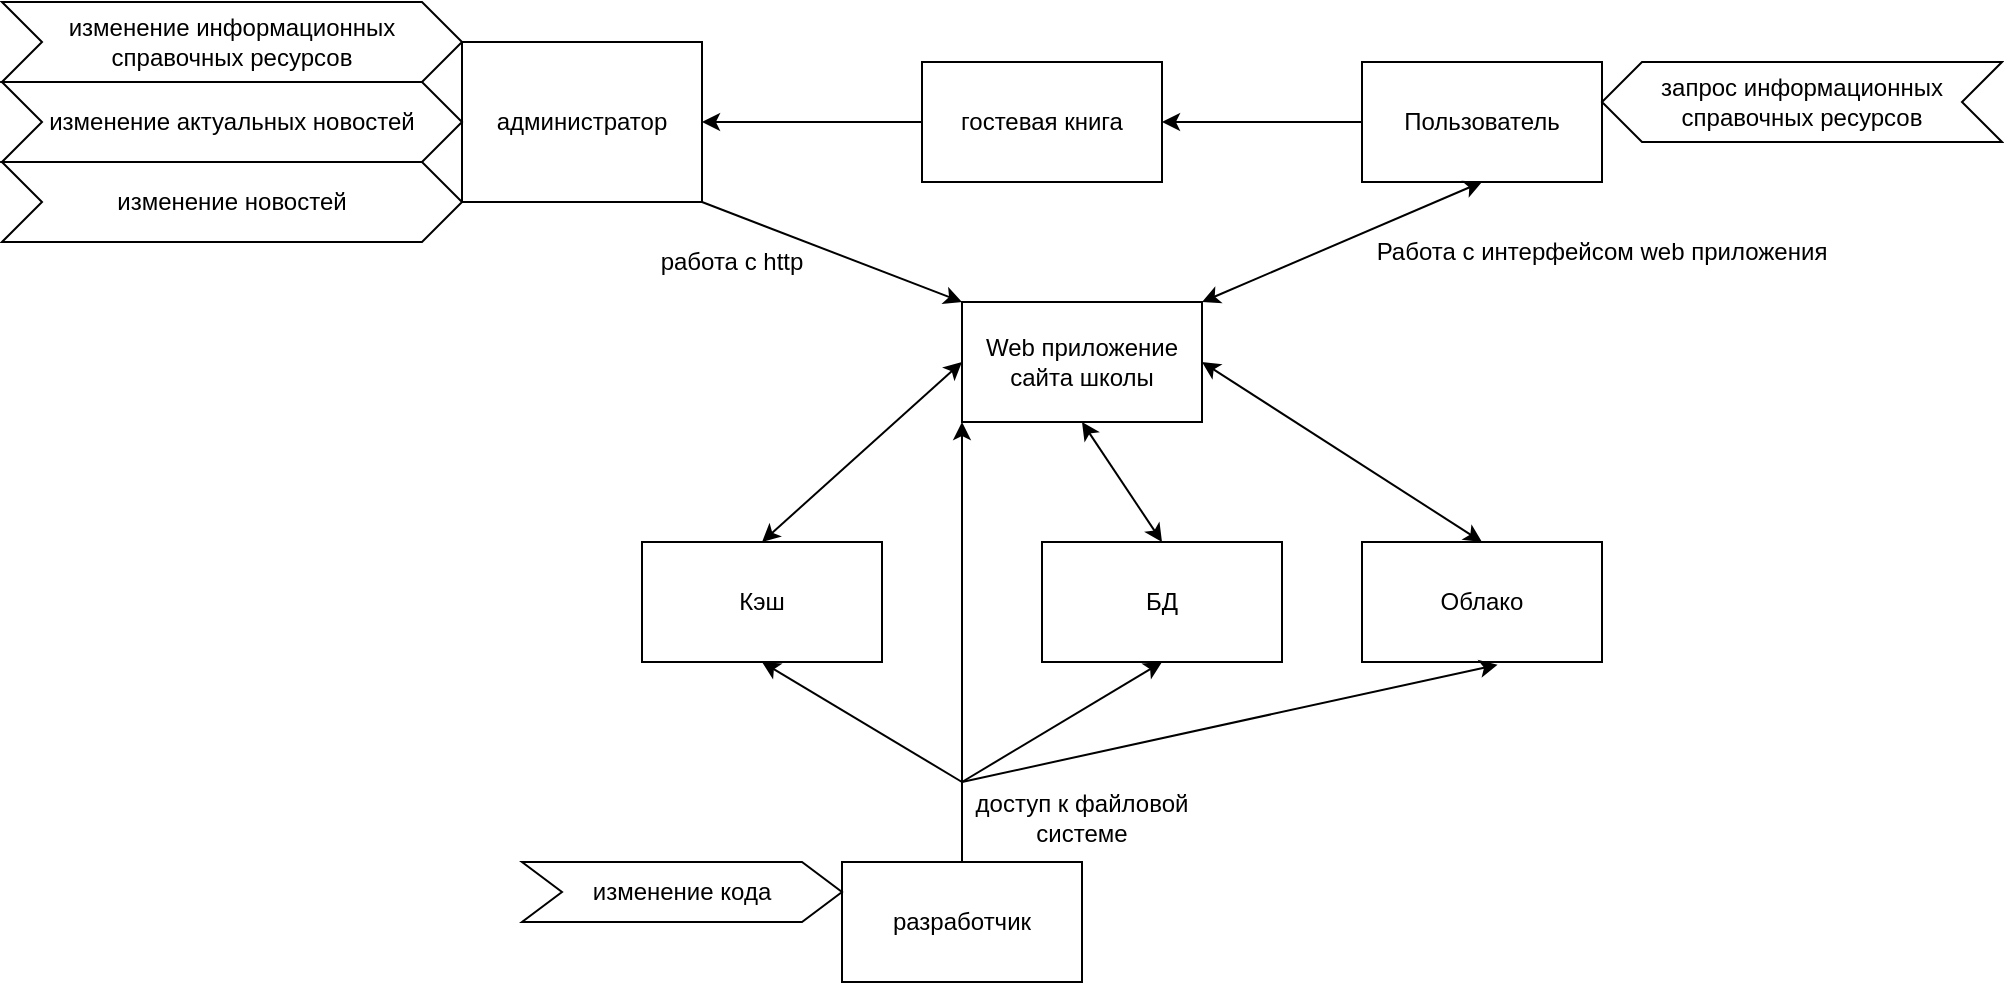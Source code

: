 <mxfile version="13.6.9" type="device"><diagram id="L9UsgWlginOpvmWTxCQz" name="Page-1"><mxGraphModel dx="2048" dy="678" grid="1" gridSize="10" guides="1" tooltips="1" connect="1" arrows="1" fold="1" page="1" pageScale="1" pageWidth="827" pageHeight="1169" math="0" shadow="0"><root><mxCell id="0"/><mxCell id="1" parent="0"/><mxCell id="cbAxpCvlYMyDgqy0m7-4-9" value="" style="edgeStyle=orthogonalEdgeStyle;rounded=0;orthogonalLoop=1;jettySize=auto;html=1;" edge="1" parent="1" source="uVce_EHkHDgvb2LTYcA4-1" target="cbAxpCvlYMyDgqy0m7-4-5"><mxGeometry relative="1" as="geometry"/></mxCell><mxCell id="uVce_EHkHDgvb2LTYcA4-1" value="Пользователь" style="rounded=0;whiteSpace=wrap;html=1;" parent="1" vertex="1"><mxGeometry x="520" y="200" width="120" height="60" as="geometry"/></mxCell><mxCell id="uVce_EHkHDgvb2LTYcA4-2" value="Web приложение сайта школы" style="rounded=0;whiteSpace=wrap;html=1;" parent="1" vertex="1"><mxGeometry x="320" y="320" width="120" height="60" as="geometry"/></mxCell><mxCell id="uVce_EHkHDgvb2LTYcA4-3" value="БД" style="rounded=0;whiteSpace=wrap;html=1;" parent="1" vertex="1"><mxGeometry x="360" y="440" width="120" height="60" as="geometry"/></mxCell><mxCell id="uVce_EHkHDgvb2LTYcA4-4" value="Кэш" style="rounded=0;whiteSpace=wrap;html=1;" parent="1" vertex="1"><mxGeometry x="160" y="440" width="120" height="60" as="geometry"/></mxCell><mxCell id="uVce_EHkHDgvb2LTYcA4-5" value="Облако" style="rounded=0;whiteSpace=wrap;html=1;" parent="1" vertex="1"><mxGeometry x="520" y="440" width="120" height="60" as="geometry"/></mxCell><mxCell id="uVce_EHkHDgvb2LTYcA4-6" value="" style="endArrow=classic;startArrow=classic;html=1;entryX=0.5;entryY=1;entryDx=0;entryDy=0;exitX=1;exitY=0;exitDx=0;exitDy=0;" parent="1" source="uVce_EHkHDgvb2LTYcA4-2" target="uVce_EHkHDgvb2LTYcA4-1" edge="1"><mxGeometry width="50" height="50" relative="1" as="geometry"><mxPoint x="429" y="320" as="sourcePoint"/><mxPoint x="479" y="270" as="targetPoint"/></mxGeometry></mxCell><mxCell id="uVce_EHkHDgvb2LTYcA4-7" value="" style="endArrow=classic;startArrow=classic;html=1;entryX=0;entryY=0.5;entryDx=0;entryDy=0;exitX=0.5;exitY=0;exitDx=0;exitDy=0;" parent="1" source="uVce_EHkHDgvb2LTYcA4-4" target="uVce_EHkHDgvb2LTYcA4-2" edge="1"><mxGeometry width="50" height="50" relative="1" as="geometry"><mxPoint x="220" y="420" as="sourcePoint"/><mxPoint x="270" y="330" as="targetPoint"/></mxGeometry></mxCell><mxCell id="uVce_EHkHDgvb2LTYcA4-8" value="" style="endArrow=classic;startArrow=classic;html=1;entryX=0.5;entryY=1;entryDx=0;entryDy=0;exitX=0.5;exitY=0;exitDx=0;exitDy=0;" parent="1" source="uVce_EHkHDgvb2LTYcA4-3" target="uVce_EHkHDgvb2LTYcA4-2" edge="1"><mxGeometry width="50" height="50" relative="1" as="geometry"><mxPoint x="440" y="470" as="sourcePoint"/><mxPoint x="490" y="420" as="targetPoint"/></mxGeometry></mxCell><mxCell id="uVce_EHkHDgvb2LTYcA4-9" value="" style="endArrow=classic;startArrow=classic;html=1;entryX=0.5;entryY=0;entryDx=0;entryDy=0;exitX=1;exitY=0.5;exitDx=0;exitDy=0;" parent="1" source="uVce_EHkHDgvb2LTYcA4-2" target="uVce_EHkHDgvb2LTYcA4-5" edge="1"><mxGeometry width="50" height="50" relative="1" as="geometry"><mxPoint x="420" y="385" as="sourcePoint"/><mxPoint x="470" y="335" as="targetPoint"/></mxGeometry></mxCell><mxCell id="cbAxpCvlYMyDgqy0m7-4-10" value="" style="edgeStyle=orthogonalEdgeStyle;rounded=0;orthogonalLoop=1;jettySize=auto;html=1;" edge="1" parent="1" source="cbAxpCvlYMyDgqy0m7-4-5" target="cbAxpCvlYMyDgqy0m7-4-6"><mxGeometry relative="1" as="geometry"/></mxCell><mxCell id="cbAxpCvlYMyDgqy0m7-4-5" value="гостевая книга" style="rounded=0;whiteSpace=wrap;html=1;" vertex="1" parent="1"><mxGeometry x="300" y="200" width="120" height="60" as="geometry"/></mxCell><mxCell id="cbAxpCvlYMyDgqy0m7-4-6" value="администратор" style="rounded=0;whiteSpace=wrap;html=1;" vertex="1" parent="1"><mxGeometry x="70" y="190" width="120" height="80" as="geometry"/></mxCell><mxCell id="cbAxpCvlYMyDgqy0m7-4-12" value="разработчик" style="rounded=0;whiteSpace=wrap;html=1;" vertex="1" parent="1"><mxGeometry x="260" y="600" width="120" height="60" as="geometry"/></mxCell><mxCell id="cbAxpCvlYMyDgqy0m7-4-14" value="" style="endArrow=classic;html=1;exitX=1;exitY=1;exitDx=0;exitDy=0;entryX=0;entryY=0;entryDx=0;entryDy=0;" edge="1" parent="1" source="cbAxpCvlYMyDgqy0m7-4-6" target="uVce_EHkHDgvb2LTYcA4-2"><mxGeometry width="50" height="50" relative="1" as="geometry"><mxPoint x="430" y="380" as="sourcePoint"/><mxPoint x="480" y="330" as="targetPoint"/></mxGeometry></mxCell><mxCell id="cbAxpCvlYMyDgqy0m7-4-15" value="работа с http" style="text;html=1;strokeColor=none;fillColor=none;align=center;verticalAlign=middle;whiteSpace=wrap;rounded=0;" vertex="1" parent="1"><mxGeometry x="160" y="290" width="90" height="20" as="geometry"/></mxCell><mxCell id="cbAxpCvlYMyDgqy0m7-4-16" value="" style="endArrow=classic;html=1;entryX=0;entryY=1;entryDx=0;entryDy=0;" edge="1" parent="1" target="uVce_EHkHDgvb2LTYcA4-2"><mxGeometry width="50" height="50" relative="1" as="geometry"><mxPoint x="320" y="560" as="sourcePoint"/><mxPoint x="380" y="340" as="targetPoint"/></mxGeometry></mxCell><mxCell id="cbAxpCvlYMyDgqy0m7-4-17" value="доступ к файловой системе" style="text;html=1;strokeColor=none;fillColor=none;align=center;verticalAlign=middle;whiteSpace=wrap;rounded=0;" vertex="1" parent="1"><mxGeometry x="320" y="565" width="120" height="25" as="geometry"/></mxCell><mxCell id="cbAxpCvlYMyDgqy0m7-4-19" value="" style="endArrow=classic;html=1;entryX=0.5;entryY=1;entryDx=0;entryDy=0;" edge="1" parent="1" target="uVce_EHkHDgvb2LTYcA4-4"><mxGeometry width="50" height="50" relative="1" as="geometry"><mxPoint x="320" y="560" as="sourcePoint"/><mxPoint x="220" y="450" as="targetPoint"/></mxGeometry></mxCell><mxCell id="cbAxpCvlYMyDgqy0m7-4-20" value="" style="endArrow=classic;html=1;entryX=0.5;entryY=1;entryDx=0;entryDy=0;" edge="1" parent="1" target="uVce_EHkHDgvb2LTYcA4-3"><mxGeometry width="50" height="50" relative="1" as="geometry"><mxPoint x="320" y="560" as="sourcePoint"/><mxPoint x="380" y="530" as="targetPoint"/></mxGeometry></mxCell><mxCell id="cbAxpCvlYMyDgqy0m7-4-21" value="" style="endArrow=classic;html=1;entryX=0.565;entryY=1.023;entryDx=0;entryDy=0;entryPerimeter=0;" edge="1" parent="1" target="uVce_EHkHDgvb2LTYcA4-5"><mxGeometry width="50" height="50" relative="1" as="geometry"><mxPoint x="320" y="560" as="sourcePoint"/><mxPoint x="380" y="530" as="targetPoint"/></mxGeometry></mxCell><mxCell id="cbAxpCvlYMyDgqy0m7-4-22" value="изменение кода" style="shape=step;perimeter=stepPerimeter;whiteSpace=wrap;html=1;fixedSize=1;" vertex="1" parent="1"><mxGeometry x="100" y="600" width="160" height="30" as="geometry"/></mxCell><mxCell id="cbAxpCvlYMyDgqy0m7-4-25" value="запрос информационных справочных ресурсов" style="shape=step;perimeter=stepPerimeter;whiteSpace=wrap;html=1;fixedSize=1;direction=west;" vertex="1" parent="1"><mxGeometry x="640" y="200" width="200" height="40" as="geometry"/></mxCell><mxCell id="cbAxpCvlYMyDgqy0m7-4-26" value="изменение информационных справочных ресурсов" style="shape=step;perimeter=stepPerimeter;whiteSpace=wrap;html=1;fixedSize=1;" vertex="1" parent="1"><mxGeometry x="-160" y="170" width="230" height="40" as="geometry"/></mxCell><mxCell id="cbAxpCvlYMyDgqy0m7-4-27" value="изменение актуальных новостей" style="shape=step;perimeter=stepPerimeter;whiteSpace=wrap;html=1;fixedSize=1;" vertex="1" parent="1"><mxGeometry x="-160" y="210" width="230" height="40" as="geometry"/></mxCell><mxCell id="cbAxpCvlYMyDgqy0m7-4-28" value="изменение новостей" style="shape=step;perimeter=stepPerimeter;whiteSpace=wrap;html=1;fixedSize=1;" vertex="1" parent="1"><mxGeometry x="-160" y="250" width="230" height="40" as="geometry"/></mxCell><mxCell id="cbAxpCvlYMyDgqy0m7-4-30" value="" style="endArrow=none;html=1;exitX=0.5;exitY=0;exitDx=0;exitDy=0;" edge="1" parent="1" source="cbAxpCvlYMyDgqy0m7-4-12"><mxGeometry width="50" height="50" relative="1" as="geometry"><mxPoint x="360" y="560" as="sourcePoint"/><mxPoint x="320" y="560" as="targetPoint"/></mxGeometry></mxCell><mxCell id="cbAxpCvlYMyDgqy0m7-4-31" value="Работа с интерфейсом web приложения" style="text;html=1;strokeColor=none;fillColor=none;align=center;verticalAlign=middle;whiteSpace=wrap;rounded=0;" vertex="1" parent="1"><mxGeometry x="510" y="280" width="260" height="30" as="geometry"/></mxCell></root></mxGraphModel></diagram></mxfile>